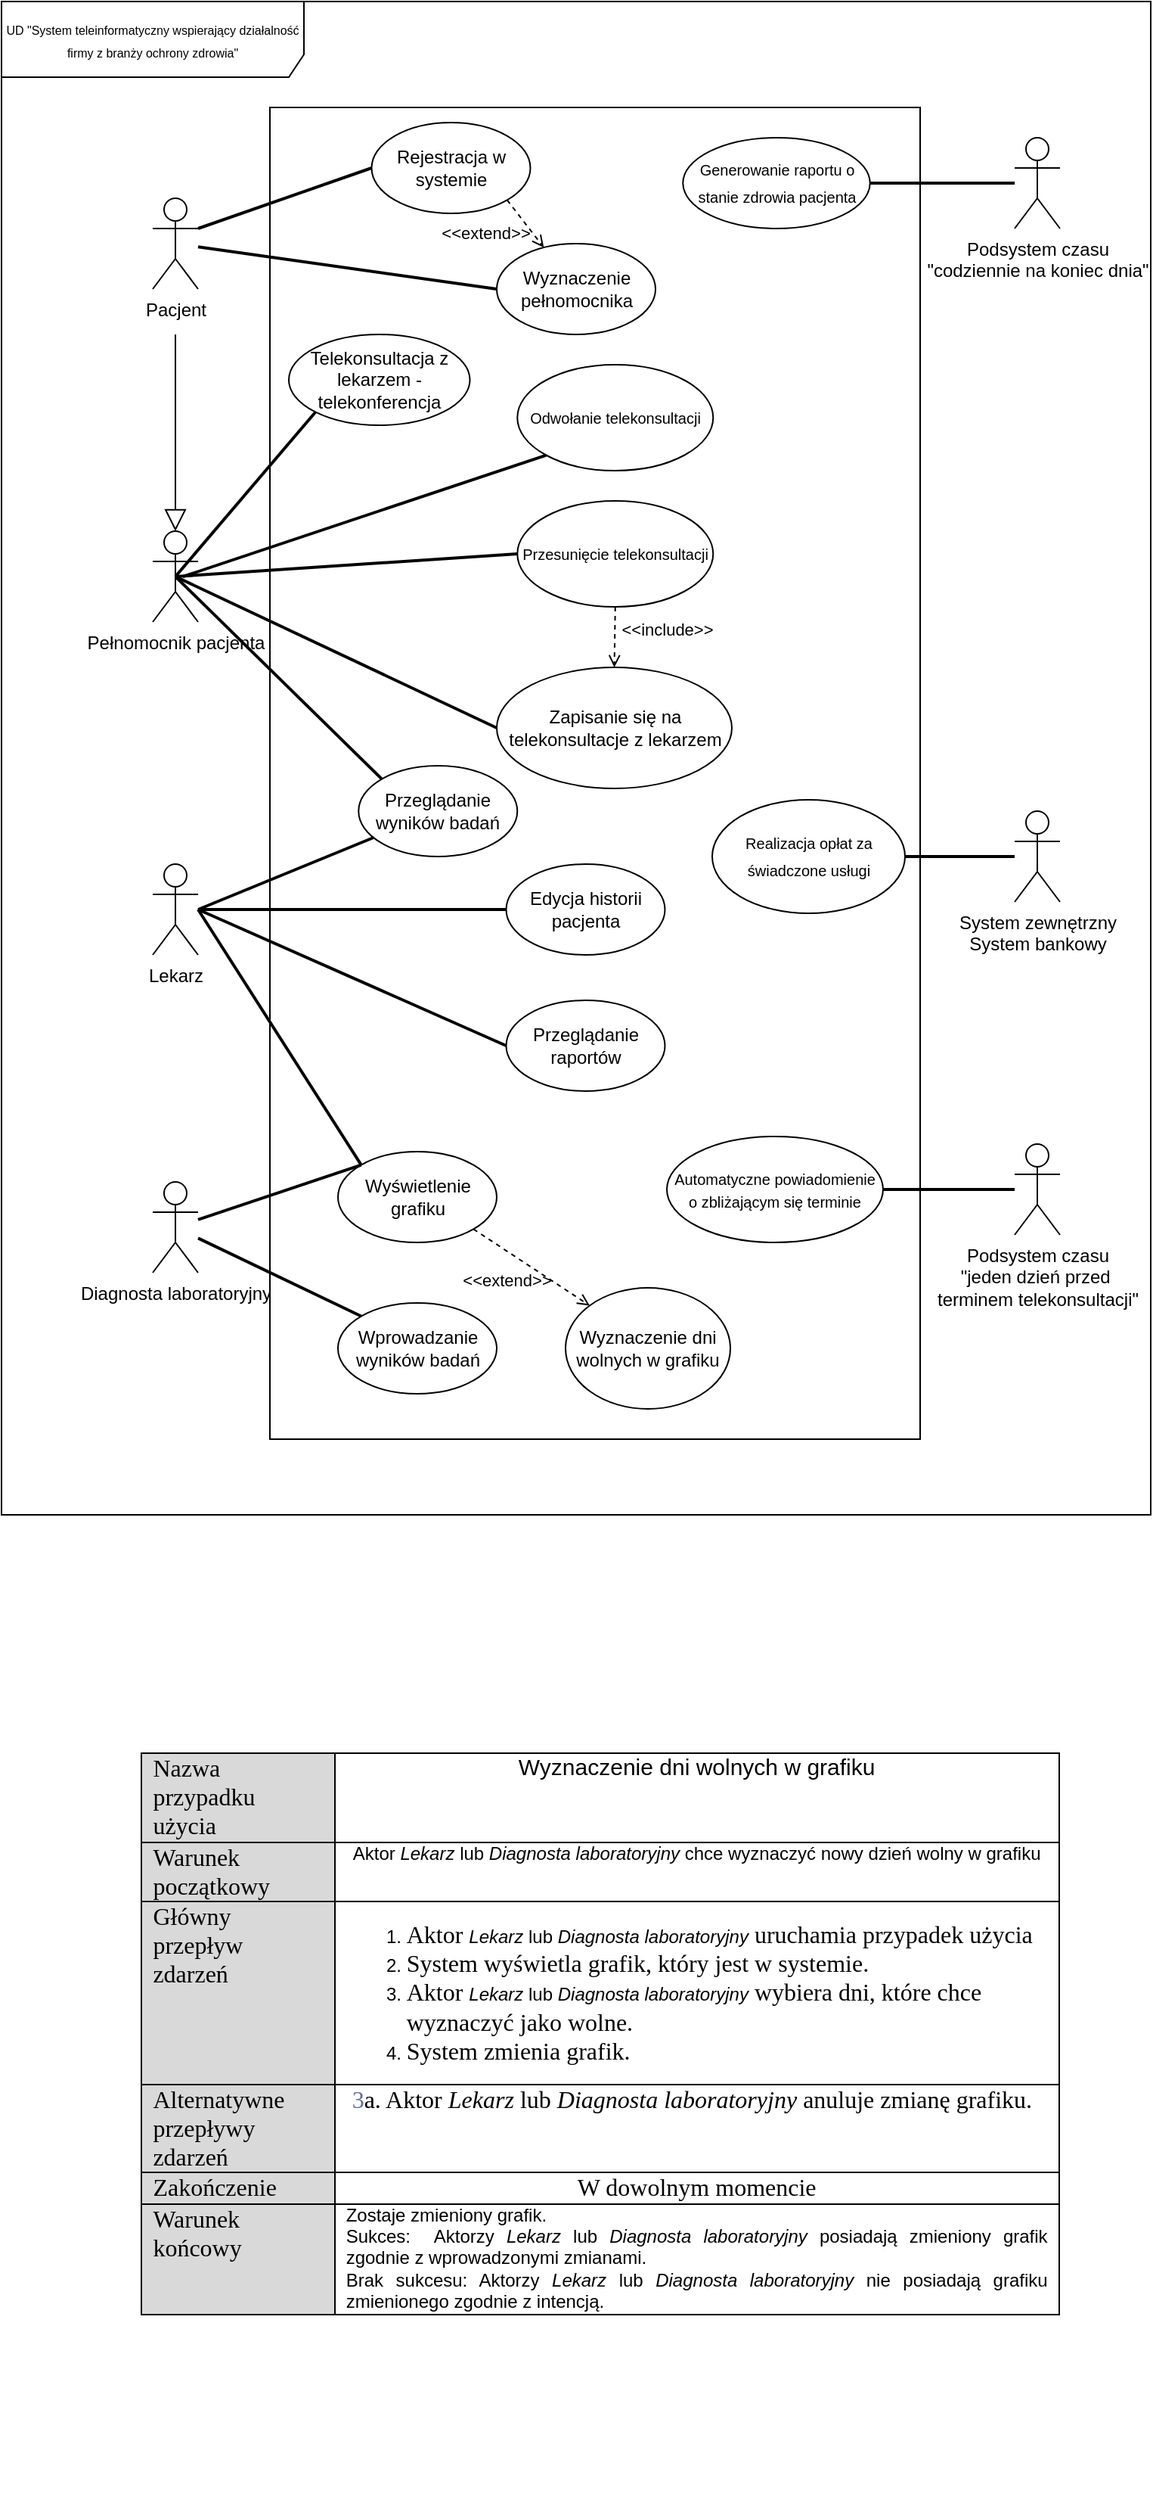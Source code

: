 <mxfile version="24.7.17">
  <diagram name="Strona-1" id="xKgC_s0tg24bXrROsBk1">
    <mxGraphModel dx="1518" dy="968" grid="1" gridSize="10" guides="1" tooltips="1" connect="1" arrows="1" fold="1" page="1" pageScale="1" pageWidth="827" pageHeight="1169" math="0" shadow="0">
      <root>
        <mxCell id="0" />
        <mxCell id="1" parent="0" />
        <mxCell id="y0VxGT4vFNQ9L-C-hIuM-1" value="&lt;font style=&quot;font-size: 8px;&quot;&gt;UD &quot;System teleinformatyczny wspierający działalność firmy z branży ochrony zdrowia&quot;&lt;/font&gt;" style="shape=umlFrame;whiteSpace=wrap;html=1;pointerEvents=0;recursiveResize=0;container=1;collapsible=0;width=200;height=50;align=center;" vertex="1" parent="1">
          <mxGeometry x="40" y="50" width="760" height="1000" as="geometry" />
        </mxCell>
        <mxCell id="y0VxGT4vFNQ9L-C-hIuM-2" value="Pełnomocnik pacjenta" style="shape=umlActor;verticalLabelPosition=bottom;verticalAlign=top;html=1;" vertex="1" parent="y0VxGT4vFNQ9L-C-hIuM-1">
          <mxGeometry x="100" y="350" width="30" height="60" as="geometry" />
        </mxCell>
        <mxCell id="y0VxGT4vFNQ9L-C-hIuM-3" value="Lekarz" style="shape=umlActor;verticalLabelPosition=bottom;verticalAlign=top;html=1;" vertex="1" parent="y0VxGT4vFNQ9L-C-hIuM-1">
          <mxGeometry x="100" y="570" width="30" height="60" as="geometry" />
        </mxCell>
        <mxCell id="y0VxGT4vFNQ9L-C-hIuM-4" value="System zewnętrzny&lt;br&gt;System bankowy" style="shape=umlActor;verticalLabelPosition=bottom;verticalAlign=top;html=1;" vertex="1" parent="y0VxGT4vFNQ9L-C-hIuM-1">
          <mxGeometry x="670" y="535" width="30" height="60" as="geometry" />
        </mxCell>
        <mxCell id="y0VxGT4vFNQ9L-C-hIuM-5" value="&lt;font style=&quot;font-size: 12px;&quot;&gt;Podsystem&lt;font style=&quot;font-size: 12px;&quot;&gt; czasu&lt;/font&gt;&lt;/font&gt;&lt;div&gt;&lt;font style=&quot;font-size: 12px;&quot;&gt;&lt;font style=&quot;font-size: 12px;&quot;&gt;&quot;jeden dzień przed&amp;nbsp;&lt;/font&gt;&lt;/font&gt;&lt;/div&gt;&lt;div&gt;&lt;font style=&quot;font-size: 12px;&quot;&gt;&lt;font style=&quot;font-size: 12px;&quot;&gt;terminem telekonsultacji&quot;&lt;/font&gt;&lt;/font&gt;&lt;/div&gt;" style="shape=umlActor;verticalLabelPosition=bottom;verticalAlign=top;html=1;" vertex="1" parent="y0VxGT4vFNQ9L-C-hIuM-1">
          <mxGeometry x="670" y="755" width="30" height="60" as="geometry" />
        </mxCell>
        <mxCell id="y0VxGT4vFNQ9L-C-hIuM-6" value="Diagnosta laboratoryjny" style="shape=umlActor;verticalLabelPosition=bottom;verticalAlign=top;html=1;" vertex="1" parent="y0VxGT4vFNQ9L-C-hIuM-1">
          <mxGeometry x="100" y="780" width="30" height="60" as="geometry" />
        </mxCell>
        <mxCell id="y0VxGT4vFNQ9L-C-hIuM-7" value="Pacjent" style="shape=umlActor;verticalLabelPosition=bottom;verticalAlign=top;html=1;" vertex="1" parent="y0VxGT4vFNQ9L-C-hIuM-1">
          <mxGeometry x="100" y="130" width="30" height="60" as="geometry" />
        </mxCell>
        <mxCell id="y0VxGT4vFNQ9L-C-hIuM-9" value="" style="html=1;whiteSpace=wrap;" vertex="1" parent="y0VxGT4vFNQ9L-C-hIuM-1">
          <mxGeometry x="177.5" y="70" width="430" height="880" as="geometry" />
        </mxCell>
        <mxCell id="y0VxGT4vFNQ9L-C-hIuM-10" value="&lt;font size=&quot;1&quot;&gt;Automatyczne powiadomienie o zbliżającym się terminie&lt;/font&gt;" style="ellipse;whiteSpace=wrap;html=1;" vertex="1" parent="y0VxGT4vFNQ9L-C-hIuM-1">
          <mxGeometry x="440" y="750" width="143" height="70" as="geometry" />
        </mxCell>
        <mxCell id="y0VxGT4vFNQ9L-C-hIuM-11" value="" style="endArrow=none;startArrow=none;endFill=0;startFill=0;endSize=8;html=1;verticalAlign=bottom;labelBackgroundColor=none;strokeWidth=2;rounded=0;exitX=1;exitY=0.5;exitDx=0;exitDy=0;" edge="1" parent="y0VxGT4vFNQ9L-C-hIuM-1" source="y0VxGT4vFNQ9L-C-hIuM-10" target="y0VxGT4vFNQ9L-C-hIuM-5">
          <mxGeometry width="160" relative="1" as="geometry">
            <mxPoint x="270" y="370" as="sourcePoint" />
            <mxPoint x="430" y="370" as="targetPoint" />
          </mxGeometry>
        </mxCell>
        <mxCell id="y0VxGT4vFNQ9L-C-hIuM-13" value="Wprowadzanie wyników badań" style="ellipse;whiteSpace=wrap;html=1;" vertex="1" parent="y0VxGT4vFNQ9L-C-hIuM-1">
          <mxGeometry x="222.5" y="860" width="105" height="60" as="geometry" />
        </mxCell>
        <mxCell id="y0VxGT4vFNQ9L-C-hIuM-14" value="Wyznaczenie pełnomocnika" style="ellipse;whiteSpace=wrap;html=1;" vertex="1" parent="y0VxGT4vFNQ9L-C-hIuM-1">
          <mxGeometry x="327.5" y="160" width="105" height="60" as="geometry" />
        </mxCell>
        <mxCell id="y0VxGT4vFNQ9L-C-hIuM-15" value="Przeglądanie raportów" style="ellipse;whiteSpace=wrap;html=1;" vertex="1" parent="y0VxGT4vFNQ9L-C-hIuM-1">
          <mxGeometry x="333.75" y="660" width="105" height="60" as="geometry" />
        </mxCell>
        <mxCell id="y0VxGT4vFNQ9L-C-hIuM-16" value="" style="endArrow=none;startArrow=none;endFill=0;startFill=0;endSize=8;html=1;verticalAlign=bottom;labelBackgroundColor=none;strokeWidth=2;rounded=0;entryX=0;entryY=0.5;entryDx=0;entryDy=0;" edge="1" parent="y0VxGT4vFNQ9L-C-hIuM-1" target="y0VxGT4vFNQ9L-C-hIuM-15">
          <mxGeometry width="160" relative="1" as="geometry">
            <mxPoint x="130" y="600" as="sourcePoint" />
            <mxPoint x="395" y="309" as="targetPoint" />
          </mxGeometry>
        </mxCell>
        <mxCell id="y0VxGT4vFNQ9L-C-hIuM-17" value="Wyznaczenie dni wolnych w grafiku" style="ellipse;whiteSpace=wrap;html=1;" vertex="1" parent="y0VxGT4vFNQ9L-C-hIuM-1">
          <mxGeometry x="373" y="850" width="109" height="80" as="geometry" />
        </mxCell>
        <mxCell id="y0VxGT4vFNQ9L-C-hIuM-18" value="Wyświetlenie grafiku" style="ellipse;whiteSpace=wrap;html=1;" vertex="1" parent="y0VxGT4vFNQ9L-C-hIuM-1">
          <mxGeometry x="222.5" y="760" width="105" height="60" as="geometry" />
        </mxCell>
        <mxCell id="y0VxGT4vFNQ9L-C-hIuM-19" value="Edycja historii pacjenta" style="ellipse;whiteSpace=wrap;html=1;" vertex="1" parent="y0VxGT4vFNQ9L-C-hIuM-1">
          <mxGeometry x="333.75" y="570" width="105" height="60" as="geometry" />
        </mxCell>
        <mxCell id="y0VxGT4vFNQ9L-C-hIuM-20" value="&lt;span style=&quot;text-align: start;&quot;&gt;&lt;font style=&quot;font-size: 10px;&quot; face=&quot;Helvetica&quot;&gt;Realizacja opłat za świadczone usługi&lt;/font&gt;&lt;/span&gt;&lt;span style=&quot;font-family: -webkit-standard; font-size: medium; text-align: start;&quot;&gt;&lt;/span&gt;" style="ellipse;whiteSpace=wrap;html=1;" vertex="1" parent="y0VxGT4vFNQ9L-C-hIuM-1">
          <mxGeometry x="470" y="527.5" width="127.5" height="75" as="geometry" />
        </mxCell>
        <mxCell id="y0VxGT4vFNQ9L-C-hIuM-21" value="" style="endArrow=none;startArrow=none;endFill=0;startFill=0;endSize=8;html=1;verticalAlign=bottom;labelBackgroundColor=none;strokeWidth=2;rounded=0;exitX=1;exitY=0.5;exitDx=0;exitDy=0;" edge="1" parent="y0VxGT4vFNQ9L-C-hIuM-1" source="y0VxGT4vFNQ9L-C-hIuM-20" target="y0VxGT4vFNQ9L-C-hIuM-4">
          <mxGeometry width="160" relative="1" as="geometry">
            <mxPoint x="475" y="290.5" as="sourcePoint" />
            <mxPoint x="700" y="290" as="targetPoint" />
          </mxGeometry>
        </mxCell>
        <mxCell id="y0VxGT4vFNQ9L-C-hIuM-22" value="Przeglądanie wyników badań" style="ellipse;whiteSpace=wrap;html=1;" vertex="1" parent="y0VxGT4vFNQ9L-C-hIuM-1">
          <mxGeometry x="236.13" y="505" width="105" height="60" as="geometry" />
        </mxCell>
        <mxCell id="y0VxGT4vFNQ9L-C-hIuM-23" value="" style="endArrow=none;startArrow=none;endFill=0;startFill=0;endSize=8;html=1;verticalAlign=bottom;labelBackgroundColor=none;strokeWidth=2;rounded=0;entryX=0;entryY=0;entryDx=0;entryDy=0;" edge="1" parent="y0VxGT4vFNQ9L-C-hIuM-1" target="y0VxGT4vFNQ9L-C-hIuM-18">
          <mxGeometry width="160" relative="1" as="geometry">
            <mxPoint x="130" y="600" as="sourcePoint" />
            <mxPoint x="435" y="545" as="targetPoint" />
          </mxGeometry>
        </mxCell>
        <mxCell id="y0VxGT4vFNQ9L-C-hIuM-25" value="" style="endArrow=none;startArrow=none;endFill=0;startFill=0;endSize=8;html=1;verticalAlign=bottom;labelBackgroundColor=none;strokeWidth=2;rounded=0;entryX=0;entryY=0.5;entryDx=0;entryDy=0;" edge="1" parent="y0VxGT4vFNQ9L-C-hIuM-1" target="y0VxGT4vFNQ9L-C-hIuM-19" source="y0VxGT4vFNQ9L-C-hIuM-3">
          <mxGeometry width="160" relative="1" as="geometry">
            <mxPoint x="120" y="780" as="sourcePoint" />
            <mxPoint x="365" y="320" as="targetPoint" />
          </mxGeometry>
        </mxCell>
        <mxCell id="y0VxGT4vFNQ9L-C-hIuM-27" value="" style="endArrow=none;startArrow=none;endFill=0;startFill=0;endSize=8;html=1;verticalAlign=bottom;labelBackgroundColor=none;strokeWidth=2;rounded=0;entryX=0;entryY=0;entryDx=0;entryDy=0;" edge="1" parent="y0VxGT4vFNQ9L-C-hIuM-1" source="y0VxGT4vFNQ9L-C-hIuM-6" target="y0VxGT4vFNQ9L-C-hIuM-13">
          <mxGeometry width="160" relative="1" as="geometry">
            <mxPoint x="130" y="830" as="sourcePoint" />
            <mxPoint x="260" y="700" as="targetPoint" />
          </mxGeometry>
        </mxCell>
        <mxCell id="y0VxGT4vFNQ9L-C-hIuM-28" value="&amp;lt;&amp;lt;extend&amp;gt;&amp;gt;" style="html=1;verticalAlign=bottom;labelBackgroundColor=none;endArrow=open;endFill=0;dashed=1;rounded=0;exitX=1;exitY=1;exitDx=0;exitDy=0;entryX=0;entryY=0;entryDx=0;entryDy=0;" edge="1" parent="y0VxGT4vFNQ9L-C-hIuM-1" source="y0VxGT4vFNQ9L-C-hIuM-18" target="y0VxGT4vFNQ9L-C-hIuM-17">
          <mxGeometry x="-0.095" y="-24" width="160" relative="1" as="geometry">
            <mxPoint x="270" y="290" as="sourcePoint" />
            <mxPoint x="430" y="290" as="targetPoint" />
            <mxPoint as="offset" />
          </mxGeometry>
        </mxCell>
        <mxCell id="y0VxGT4vFNQ9L-C-hIuM-30" value="&amp;lt;&amp;lt;include&amp;gt;&amp;gt;" style="html=1;verticalAlign=bottom;labelBackgroundColor=none;endArrow=open;endFill=0;dashed=1;rounded=0;entryX=0.5;entryY=0;entryDx=0;entryDy=0;exitX=0.5;exitY=1;exitDx=0;exitDy=0;" edge="1" parent="y0VxGT4vFNQ9L-C-hIuM-1" source="y0VxGT4vFNQ9L-C-hIuM-40" target="y0VxGT4vFNQ9L-C-hIuM-46">
          <mxGeometry x="0.183" y="34" width="160" relative="1" as="geometry">
            <mxPoint x="565.0" y="540" as="sourcePoint" />
            <mxPoint x="469" y="645" as="targetPoint" />
            <mxPoint as="offset" />
            <Array as="points" />
          </mxGeometry>
        </mxCell>
        <mxCell id="y0VxGT4vFNQ9L-C-hIuM-31" style="edgeStyle=orthogonalEdgeStyle;rounded=0;orthogonalLoop=1;jettySize=auto;html=1;exitX=0.5;exitY=1;exitDx=0;exitDy=0;" edge="1" parent="y0VxGT4vFNQ9L-C-hIuM-1" source="y0VxGT4vFNQ9L-C-hIuM-9" target="y0VxGT4vFNQ9L-C-hIuM-9">
          <mxGeometry relative="1" as="geometry" />
        </mxCell>
        <mxCell id="y0VxGT4vFNQ9L-C-hIuM-32" value="&lt;font style=&quot;font-size: 12px;&quot;&gt;Podsystem&lt;font style=&quot;font-size: 12px;&quot;&gt; czasu&lt;/font&gt;&lt;/font&gt;&lt;div&gt;&lt;font style=&quot;font-size: 12px;&quot;&gt;&lt;font style=&quot;font-size: 12px;&quot;&gt;&quot;codziennie na koniec dnia&quot;&lt;/font&gt;&lt;/font&gt;&lt;/div&gt;" style="shape=umlActor;verticalLabelPosition=bottom;verticalAlign=top;html=1;" vertex="1" parent="y0VxGT4vFNQ9L-C-hIuM-1">
          <mxGeometry x="670" y="90" width="30" height="60" as="geometry" />
        </mxCell>
        <mxCell id="y0VxGT4vFNQ9L-C-hIuM-33" value="&lt;font size=&quot;1&quot;&gt;Generowanie raportu o stanie zdrowia pacjenta&lt;/font&gt;&lt;span style=&quot;font-family: -webkit-standard; font-size: medium; text-align: start;&quot;&gt;&lt;/span&gt;" style="ellipse;whiteSpace=wrap;html=1;" vertex="1" parent="y0VxGT4vFNQ9L-C-hIuM-1">
          <mxGeometry x="450.62" y="90" width="123.75" height="60" as="geometry" />
        </mxCell>
        <mxCell id="y0VxGT4vFNQ9L-C-hIuM-34" value="" style="endArrow=none;startArrow=none;endFill=0;startFill=0;endSize=8;html=1;verticalAlign=bottom;labelBackgroundColor=none;strokeWidth=2;rounded=0;exitX=1;exitY=0.5;exitDx=0;exitDy=0;" edge="1" parent="y0VxGT4vFNQ9L-C-hIuM-1" source="y0VxGT4vFNQ9L-C-hIuM-33" target="y0VxGT4vFNQ9L-C-hIuM-32">
          <mxGeometry width="160" relative="1" as="geometry">
            <mxPoint x="547.5" y="779.66" as="sourcePoint" />
            <mxPoint x="668.5" y="779.66" as="targetPoint" />
          </mxGeometry>
        </mxCell>
        <mxCell id="y0VxGT4vFNQ9L-C-hIuM-39" value="" style="endArrow=none;startArrow=none;endFill=0;startFill=0;endSize=8;html=1;verticalAlign=bottom;labelBackgroundColor=none;strokeWidth=2;rounded=0;" edge="1" parent="y0VxGT4vFNQ9L-C-hIuM-1" target="y0VxGT4vFNQ9L-C-hIuM-22">
          <mxGeometry width="160" relative="1" as="geometry">
            <mxPoint x="130" y="600" as="sourcePoint" />
            <mxPoint x="320" y="750" as="targetPoint" />
          </mxGeometry>
        </mxCell>
        <mxCell id="y0VxGT4vFNQ9L-C-hIuM-40" value="&lt;font size=&quot;1&quot;&gt;Przesunięcie telekonsultacji&lt;/font&gt;" style="ellipse;whiteSpace=wrap;html=1;" vertex="1" parent="y0VxGT4vFNQ9L-C-hIuM-1">
          <mxGeometry x="341.13" y="330" width="129.5" height="70" as="geometry" />
        </mxCell>
        <mxCell id="y0VxGT4vFNQ9L-C-hIuM-42" value="Rejestracja w systemie" style="ellipse;whiteSpace=wrap;html=1;" vertex="1" parent="y0VxGT4vFNQ9L-C-hIuM-1">
          <mxGeometry x="244.75" y="80" width="105" height="60" as="geometry" />
        </mxCell>
        <mxCell id="y0VxGT4vFNQ9L-C-hIuM-43" value="" style="endArrow=none;startArrow=none;endFill=0;startFill=0;endSize=8;html=1;verticalAlign=bottom;labelBackgroundColor=none;strokeWidth=2;rounded=0;entryX=0;entryY=0.5;entryDx=0;entryDy=0;" edge="1" parent="y0VxGT4vFNQ9L-C-hIuM-1" target="y0VxGT4vFNQ9L-C-hIuM-42">
          <mxGeometry width="160" relative="1" as="geometry">
            <mxPoint x="130" y="150" as="sourcePoint" />
            <mxPoint x="318" y="509" as="targetPoint" />
            <Array as="points" />
          </mxGeometry>
        </mxCell>
        <mxCell id="y0VxGT4vFNQ9L-C-hIuM-44" value="&amp;lt;&amp;lt;extend&amp;gt;&amp;gt;" style="html=1;verticalAlign=bottom;labelBackgroundColor=none;endArrow=open;endFill=0;dashed=1;rounded=0;exitX=1;exitY=1;exitDx=0;exitDy=0;" edge="1" parent="y0VxGT4vFNQ9L-C-hIuM-1" source="y0VxGT4vFNQ9L-C-hIuM-42" target="y0VxGT4vFNQ9L-C-hIuM-14">
          <mxGeometry x="-0.224" y="-31" width="160" relative="1" as="geometry">
            <mxPoint x="313.334" y="320.005" as="sourcePoint" />
            <mxPoint x="285" y="820.02" as="targetPoint" />
            <mxPoint x="1" as="offset" />
          </mxGeometry>
        </mxCell>
        <mxCell id="y0VxGT4vFNQ9L-C-hIuM-45" value="" style="endArrow=block;endFill=0;endSize=12;html=1;rounded=0;" edge="1" parent="y0VxGT4vFNQ9L-C-hIuM-1" target="y0VxGT4vFNQ9L-C-hIuM-2">
          <mxGeometry width="160" relative="1" as="geometry">
            <mxPoint x="115" y="220" as="sourcePoint" />
            <mxPoint x="105" y="230" as="targetPoint" />
            <Array as="points" />
          </mxGeometry>
        </mxCell>
        <mxCell id="y0VxGT4vFNQ9L-C-hIuM-46" value="Zapisanie się na telekonsultacje z lekarzem" style="ellipse;whiteSpace=wrap;html=1;" vertex="1" parent="y0VxGT4vFNQ9L-C-hIuM-1">
          <mxGeometry x="327.5" y="440" width="155.5" height="80" as="geometry" />
        </mxCell>
        <mxCell id="y0VxGT4vFNQ9L-C-hIuM-52" value="Telekonsultacja z lekarzem - telekonferencja" style="ellipse;whiteSpace=wrap;html=1;" vertex="1" parent="y0VxGT4vFNQ9L-C-hIuM-1">
          <mxGeometry x="190" y="220" width="119.75" height="60" as="geometry" />
        </mxCell>
        <mxCell id="y0VxGT4vFNQ9L-C-hIuM-56" value="" style="endArrow=none;startArrow=none;endFill=0;startFill=0;endSize=8;html=1;verticalAlign=bottom;labelBackgroundColor=none;strokeWidth=2;rounded=0;entryX=0;entryY=0;entryDx=0;entryDy=0;exitX=0.5;exitY=0.5;exitDx=0;exitDy=0;exitPerimeter=0;" edge="1" parent="y0VxGT4vFNQ9L-C-hIuM-1" source="y0VxGT4vFNQ9L-C-hIuM-2" target="y0VxGT4vFNQ9L-C-hIuM-22">
          <mxGeometry width="160" relative="1" as="geometry">
            <mxPoint x="120" y="170" as="sourcePoint" />
            <mxPoint x="255" y="479" as="targetPoint" />
          </mxGeometry>
        </mxCell>
        <mxCell id="y0VxGT4vFNQ9L-C-hIuM-57" value="" style="endArrow=none;startArrow=none;endFill=0;startFill=0;endSize=8;html=1;verticalAlign=bottom;labelBackgroundColor=none;strokeWidth=2;rounded=0;entryX=0;entryY=0;entryDx=0;entryDy=0;" edge="1" parent="y0VxGT4vFNQ9L-C-hIuM-1" source="y0VxGT4vFNQ9L-C-hIuM-6" target="y0VxGT4vFNQ9L-C-hIuM-18">
          <mxGeometry width="160" relative="1" as="geometry">
            <mxPoint x="140" y="810" as="sourcePoint" />
            <mxPoint x="330" y="799" as="targetPoint" />
          </mxGeometry>
        </mxCell>
        <mxCell id="y0VxGT4vFNQ9L-C-hIuM-49" value="" style="endArrow=none;startArrow=none;endFill=0;startFill=0;endSize=8;html=1;verticalAlign=bottom;labelBackgroundColor=none;strokeWidth=2;rounded=0;entryX=0;entryY=0.5;entryDx=0;entryDy=0;" edge="1" parent="y0VxGT4vFNQ9L-C-hIuM-1" source="y0VxGT4vFNQ9L-C-hIuM-7" target="y0VxGT4vFNQ9L-C-hIuM-14">
          <mxGeometry width="160" relative="1" as="geometry">
            <mxPoint x="120" y="350" as="sourcePoint" />
            <mxPoint x="290" y="380" as="targetPoint" />
          </mxGeometry>
        </mxCell>
        <mxCell id="y0VxGT4vFNQ9L-C-hIuM-50" value="" style="endArrow=none;startArrow=none;endFill=0;startFill=0;endSize=8;html=1;verticalAlign=bottom;labelBackgroundColor=none;strokeWidth=2;rounded=0;entryX=0;entryY=0.5;entryDx=0;entryDy=0;exitX=0.5;exitY=0.5;exitDx=0;exitDy=0;exitPerimeter=0;" edge="1" parent="y0VxGT4vFNQ9L-C-hIuM-1" source="y0VxGT4vFNQ9L-C-hIuM-2" target="y0VxGT4vFNQ9L-C-hIuM-40">
          <mxGeometry width="160" relative="1" as="geometry">
            <mxPoint x="120" y="170" as="sourcePoint" />
            <mxPoint x="239" y="210" as="targetPoint" />
          </mxGeometry>
        </mxCell>
        <mxCell id="y0VxGT4vFNQ9L-C-hIuM-48" value="" style="endArrow=none;startArrow=none;endFill=0;startFill=0;endSize=8;html=1;verticalAlign=bottom;labelBackgroundColor=none;strokeWidth=2;rounded=0;entryX=0;entryY=0.5;entryDx=0;entryDy=0;exitX=0.5;exitY=0.5;exitDx=0;exitDy=0;exitPerimeter=0;" edge="1" parent="y0VxGT4vFNQ9L-C-hIuM-1" target="y0VxGT4vFNQ9L-C-hIuM-46" source="y0VxGT4vFNQ9L-C-hIuM-2">
          <mxGeometry width="160" relative="1" as="geometry">
            <mxPoint x="120" y="170" as="sourcePoint" />
            <mxPoint x="420" y="250" as="targetPoint" />
          </mxGeometry>
        </mxCell>
        <mxCell id="y0VxGT4vFNQ9L-C-hIuM-59" value="" style="endArrow=none;startArrow=none;endFill=0;startFill=0;endSize=8;html=1;verticalAlign=bottom;labelBackgroundColor=none;strokeWidth=2;rounded=0;entryX=0;entryY=1;entryDx=0;entryDy=0;exitX=0.5;exitY=0.5;exitDx=0;exitDy=0;exitPerimeter=0;" edge="1" parent="y0VxGT4vFNQ9L-C-hIuM-1" source="y0VxGT4vFNQ9L-C-hIuM-2" target="y0VxGT4vFNQ9L-C-hIuM-52">
          <mxGeometry width="160" relative="1" as="geometry">
            <mxPoint x="125" y="390" as="sourcePoint" />
            <mxPoint x="325" y="345" as="targetPoint" />
          </mxGeometry>
        </mxCell>
        <mxCell id="y0VxGT4vFNQ9L-C-hIuM-61" value="&lt;font size=&quot;1&quot;&gt;Odwołanie telekonsultacji&lt;/font&gt;" style="ellipse;whiteSpace=wrap;html=1;" vertex="1" parent="y0VxGT4vFNQ9L-C-hIuM-1">
          <mxGeometry x="341.13" y="240" width="129.5" height="70" as="geometry" />
        </mxCell>
        <mxCell id="y0VxGT4vFNQ9L-C-hIuM-47" value="&lt;table style=&quot;caret-color: rgb(0, 0, 0); color: rgb(0, 0, 0); font-style: normal; font-variant-caps: normal; font-weight: 400; letter-spacing: normal; text-transform: none; word-spacing: 0px; -webkit-text-stroke-width: 0px; text-decoration: none; border-collapse: collapse;&quot; cellpadding=&quot;0&quot; cellspacing=&quot;0&quot; border=&quot;0&quot; class=&quot;MsoNormalTable&quot;&gt;&lt;tbody&gt;&lt;tr&gt;&lt;td style=&quot;width: 99pt; border: 1pt solid black; background: rgb(217, 217, 217); padding: 0cm 5.4pt;&quot; valign=&quot;top&quot; width=&quot;132&quot;&gt;&lt;p style=&quot;margin: 0cm; font-size: 12pt; font-family: Calibri, sans-serif; text-align: justify;&quot; class=&quot;MsoNormal&quot;&gt;&lt;span style=&quot;font-family: Poppins; color: black;&quot;&gt;Nazwa przypadku użycia&lt;/span&gt;&lt;span style=&quot;font-size: 10pt; font-family: Poppins; color: rgb(100, 108, 154);&quot;&gt;&lt;/span&gt;&lt;/p&gt;&lt;/td&gt;&lt;td style=&quot;text-align: center; width: 354pt; border-width: 1pt 1pt 1pt medium; border-style: solid solid solid none; border-color: black black black currentcolor; border-image: none; padding: 0cm 5.4pt;&quot; valign=&quot;top&quot; width=&quot;472&quot;&gt;&lt;span style=&quot;font-size: 15px;&quot;&gt;Wyznaczenie dni wolnych w grafiku&lt;/span&gt;&lt;/td&gt;&lt;/tr&gt;&lt;tr&gt;&lt;td style=&quot;width: 99pt; border-width: medium 1pt 1pt; border-style: none solid solid; border-color: currentcolor black black; border-image: none; background: rgb(217, 217, 217); padding: 0cm 5.4pt;&quot; valign=&quot;top&quot; width=&quot;132&quot;&gt;&lt;p style=&quot;margin: 0cm; font-size: 12pt; font-family: Calibri, sans-serif; text-align: justify;&quot; class=&quot;MsoNormal&quot;&gt;&lt;span style=&quot;font-family: Poppins; color: black;&quot;&gt;Warunek początkowy&lt;/span&gt;&lt;span style=&quot;font-size: 10pt; font-family: Poppins; color: rgb(100, 108, 154);&quot;&gt;&lt;/span&gt;&lt;/p&gt;&lt;/td&gt;&lt;td style=&quot;text-align: center; width: 354pt; border-width: medium 1pt 1pt medium; border-style: none solid solid none; border-color: currentcolor black black currentcolor; padding: 0cm 5.4pt;&quot; valign=&quot;top&quot; width=&quot;472&quot;&gt;Aktor &lt;i&gt;Lekarz &lt;/i&gt;lub &lt;i&gt;Diagnosta laboratoryjny&lt;/i&gt;&amp;nbsp;chce wyznaczyć nowy dzień wolny w grafiku&lt;/td&gt;&lt;/tr&gt;&lt;tr&gt;&lt;td style=&quot;width: 99pt; border-width: medium 1pt 1pt; border-style: none solid solid; border-color: currentcolor black black; border-image: none; background: rgb(217, 217, 217); padding: 0cm 5.4pt;&quot; valign=&quot;top&quot; width=&quot;132&quot;&gt;&lt;p style=&quot;margin: 0cm; font-size: 12pt; font-family: Calibri, sans-serif; text-align: justify;&quot; class=&quot;MsoNormal&quot;&gt;&lt;span style=&quot;font-family: Poppins; color: black;&quot;&gt;Główny przepływ zdarzeń&lt;/span&gt;&lt;span style=&quot;font-size: 10pt; font-family: Poppins; color: rgb(100, 108, 154);&quot;&gt;&lt;/span&gt;&lt;/p&gt;&lt;/td&gt;&lt;td style=&quot;width: 354pt; border-width: medium 1pt 1pt medium; border-style: none solid solid none; border-color: currentcolor black black currentcolor; padding: 0cm 5.4pt;&quot; valign=&quot;top&quot; width=&quot;472&quot;&gt;&lt;ol&gt;&lt;li&gt;&lt;font size=&quot;3&quot; face=&quot;Poppins&quot;&gt;Aktor&amp;nbsp;&lt;i style=&quot;font-family: Helvetica; font-size: 12px; text-align: center;&quot;&gt;Lekarz&amp;nbsp;&lt;/i&gt;&lt;span style=&quot;font-family: Helvetica; font-size: 12px; text-align: center;&quot;&gt;lub&amp;nbsp;&lt;/span&gt;&lt;i style=&quot;font-family: Helvetica; font-size: 12px; text-align: center;&quot;&gt;Diagnosta laboratoryjny&lt;/i&gt;&amp;nbsp;uruchamia przypadek użycia&lt;/font&gt;&lt;/li&gt;&lt;li&gt;&lt;font size=&quot;3&quot; face=&quot;Poppins&quot;&gt;System wyświetla grafik, który jest w systemie.&lt;/font&gt;&lt;/li&gt;&lt;li&gt;&lt;font size=&quot;3&quot; face=&quot;Poppins&quot;&gt;Aktor&amp;nbsp;&lt;i style=&quot;font-family: Helvetica; font-size: 12px; text-align: center;&quot;&gt;Lekarz&amp;nbsp;&lt;/i&gt;&lt;span style=&quot;font-family: Helvetica; font-size: 12px; text-align: center;&quot;&gt;lub&amp;nbsp;&lt;/span&gt;&lt;i style=&quot;font-family: Helvetica; font-size: 12px; text-align: center;&quot;&gt;Diagnosta laboratoryjny&lt;/i&gt;&amp;nbsp;wybiera dni, które chce wyznaczyć jako wolne.&lt;/font&gt;&lt;/li&gt;&lt;li&gt;&lt;font size=&quot;3&quot; face=&quot;Poppins&quot;&gt;System zmienia grafik.&lt;/font&gt;&lt;/li&gt;&lt;/ol&gt;&lt;/td&gt;&lt;/tr&gt;&lt;tr&gt;&lt;td style=&quot;width: 99pt; border-width: medium 1pt 1pt; border-style: none solid solid; border-color: currentcolor black black; border-image: none; background: rgb(217, 217, 217); padding: 0cm 5.4pt;&quot; valign=&quot;top&quot; width=&quot;132&quot;&gt;&lt;p style=&quot;margin: 0cm; font-size: 12pt; font-family: Calibri, sans-serif; text-align: justify;&quot; class=&quot;MsoNormal&quot;&gt;&lt;span style=&quot;font-family: Poppins; color: black;&quot;&gt;Alternatywne przepływy zdarzeń&lt;/span&gt;&lt;span style=&quot;font-size: 10pt; font-family: Poppins; color: rgb(100, 108, 154);&quot;&gt;&lt;/span&gt;&lt;/p&gt;&lt;/td&gt;&lt;td style=&quot;width: 354pt; border-width: medium 1pt 1pt medium; border-style: none solid solid none; border-color: currentcolor black black currentcolor; padding: 0cm 5.4pt;&quot; valign=&quot;top&quot; width=&quot;472&quot;&gt;&lt;div&gt;&lt;font size=&quot;3&quot; face=&quot;Poppins&quot;&gt;&lt;font style=&quot;white-space: pre;&quot; color=&quot;#646c9a&quot;&gt; 3&lt;/font&gt;&lt;span style=&quot;white-space: pre;&quot;&gt;a. Aktor &lt;i&gt;Lekarz &lt;/i&gt;lub &lt;i&gt;Diagnosta laboratoryjny&lt;/i&gt; anuluje zmianę grafiku.&lt;/span&gt;&lt;/font&gt;&lt;/div&gt;&lt;/td&gt;&lt;/tr&gt;&lt;tr&gt;&lt;td style=&quot;width: 99pt; border-width: medium 1pt 1pt; border-style: none solid solid; border-color: currentcolor black black; border-image: none; background: rgb(217, 217, 217); padding: 0cm 5.4pt;&quot; valign=&quot;top&quot; width=&quot;132&quot;&gt;&lt;p style=&quot;margin: 0cm; font-size: 12pt; font-family: Calibri, sans-serif; text-align: justify;&quot; class=&quot;MsoNormal&quot;&gt;&lt;span style=&quot;font-family: Poppins; color: black;&quot;&gt;Zakończenie&lt;/span&gt;&lt;span style=&quot;font-size: 10pt; font-family: Poppins; color: rgb(100, 108, 154);&quot;&gt;&lt;/span&gt;&lt;/p&gt;&lt;/td&gt;&lt;td style=&quot;text-align: center; width: 354pt; border-width: medium 1pt 1pt medium; border-style: none solid solid none; border-color: currentcolor black black currentcolor; padding: 0cm 5.4pt;&quot; valign=&quot;top&quot; width=&quot;472&quot;&gt;&lt;font size=&quot;3&quot; face=&quot;Poppins&quot;&gt;W dowolnym momencie&lt;/font&gt;&lt;/td&gt;&lt;/tr&gt;&lt;tr&gt;&lt;td style=&quot;width: 99pt; border-width: medium 1pt 1pt; border-style: none solid solid; border-color: currentcolor black black; border-image: none; background: rgb(217, 217, 217); padding: 0cm 5.4pt;&quot; valign=&quot;top&quot; width=&quot;132&quot;&gt;&lt;p style=&quot;margin: 0cm; font-size: 12pt; font-family: Calibri, sans-serif; text-align: justify;&quot; class=&quot;MsoNormal&quot;&gt;&lt;span style=&quot;font-family: Poppins; color: black;&quot;&gt;Warunek końcowy&lt;/span&gt;&lt;span style=&quot;font-size: 10pt; font-family: Poppins; color: rgb(100, 108, 154);&quot;&gt;&lt;/span&gt;&lt;/p&gt;&lt;/td&gt;&lt;td style=&quot;text-align: justify; width: 354pt; border-width: medium 1pt 1pt medium; border-style: none solid solid none; border-color: currentcolor black black currentcolor; padding: 0cm 5.4pt;&quot; valign=&quot;top&quot; width=&quot;472&quot;&gt;Zostaje zmieniony grafik.&lt;br&gt;Sukces:&lt;span style=&quot;white-space: pre;&quot;&gt;&#x9;&lt;/span&gt;Aktorzy&amp;nbsp;&lt;i style=&quot;text-align: center;&quot;&gt;Lekarz&amp;nbsp;&lt;/i&gt;&lt;span style=&quot;text-align: center;&quot;&gt;lub&amp;nbsp;&lt;/span&gt;&lt;i style=&quot;text-align: center;&quot;&gt;Diagnosta laboratoryjny&lt;/i&gt;&lt;span style=&quot;text-align: center;&quot;&gt;&amp;nbsp;posiadają zmieniony grafik zgodnie z wprowadzonymi zmianami.&lt;/span&gt;&lt;br&gt;Brak sukcesu: Aktorzy&amp;nbsp;&lt;i style=&quot;text-align: center;&quot;&gt;Lekarz&amp;nbsp;&lt;/i&gt;&lt;span style=&quot;text-align: center;&quot;&gt;lub&amp;nbsp;&lt;/span&gt;&lt;i style=&quot;text-align: center;&quot;&gt;Diagnosta laboratoryjny &lt;/i&gt;&lt;span style=&quot;text-align: center;&quot;&gt;nie posiadają grafiku zmienionego zgodnie z intencją.&lt;/span&gt;&lt;br&gt;&lt;/td&gt;&lt;/tr&gt;&lt;/tbody&gt;&lt;/table&gt;" style="text;whiteSpace=wrap;html=1;" vertex="1" parent="1">
          <mxGeometry x="130" y="1200" width="610" height="500" as="geometry" />
        </mxCell>
        <mxCell id="y0VxGT4vFNQ9L-C-hIuM-62" value="" style="endArrow=none;startArrow=none;endFill=0;startFill=0;endSize=8;html=1;verticalAlign=bottom;labelBackgroundColor=none;strokeWidth=2;rounded=0;entryX=0;entryY=1;entryDx=0;entryDy=0;" edge="1" parent="1" target="y0VxGT4vFNQ9L-C-hIuM-61">
          <mxGeometry width="160" relative="1" as="geometry">
            <mxPoint x="160" y="430" as="sourcePoint" />
            <mxPoint x="430" y="415" as="targetPoint" />
          </mxGeometry>
        </mxCell>
      </root>
    </mxGraphModel>
  </diagram>
</mxfile>
